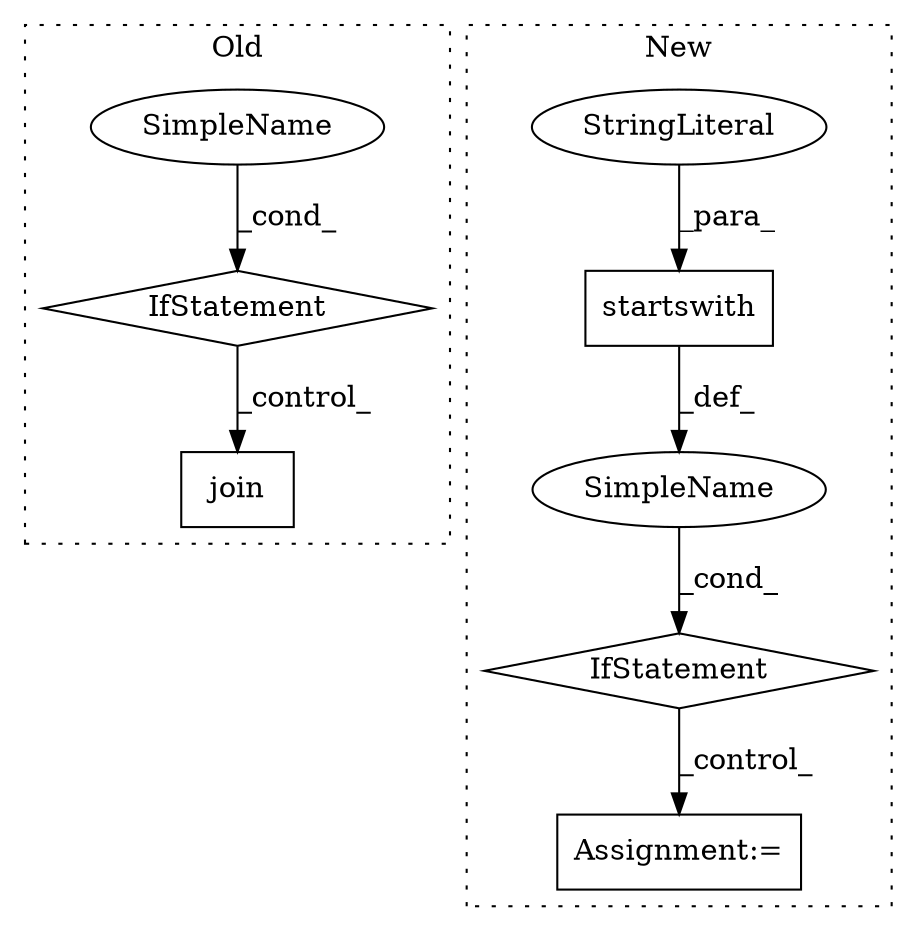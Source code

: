 digraph G {
subgraph cluster0 {
1 [label="join" a="32" s="538,547" l="5,1" shape="box"];
7 [label="IfStatement" a="25" s="486,494" l="4,2" shape="diamond"];
8 [label="SimpleName" a="42" s="490" l="4" shape="ellipse"];
label = "Old";
style="dotted";
}
subgraph cluster1 {
2 [label="startswith" a="32" s="599,613" l="11,1" shape="box"];
3 [label="IfStatement" a="25" s="592,643" l="4,2" shape="diamond"];
4 [label="StringLiteral" a="45" s="610" l="3" shape="ellipse"];
5 [label="Assignment:=" a="7" s="671" l="2" shape="box"];
6 [label="SimpleName" a="42" s="" l="" shape="ellipse"];
label = "New";
style="dotted";
}
2 -> 6 [label="_def_"];
3 -> 5 [label="_control_"];
4 -> 2 [label="_para_"];
6 -> 3 [label="_cond_"];
7 -> 1 [label="_control_"];
8 -> 7 [label="_cond_"];
}